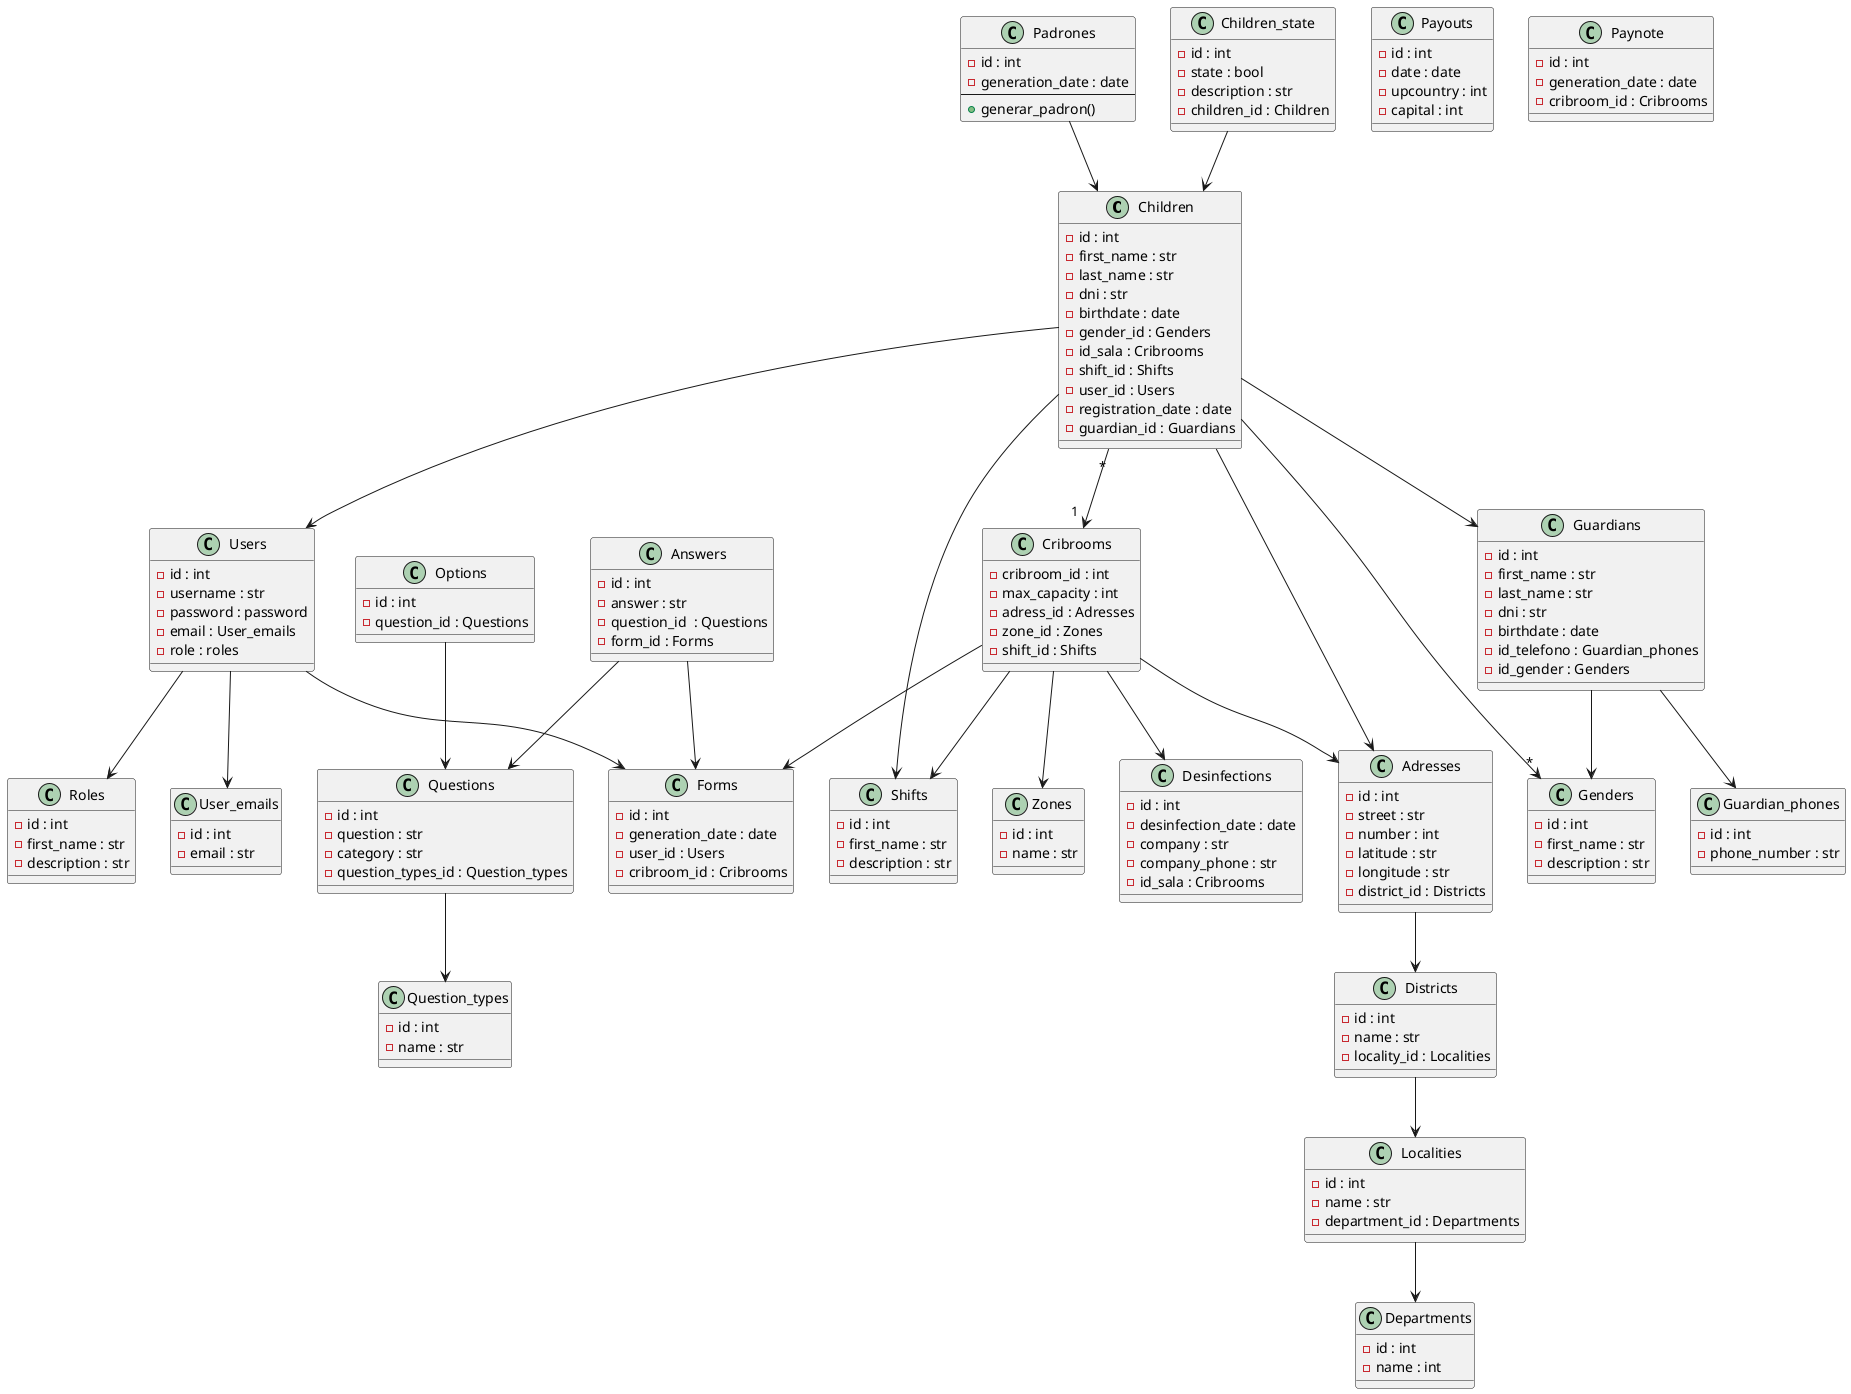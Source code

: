 @startuml Project_Diagram

class Children {
    -id : int
    -first_name : str
    -last_name : str
    -dni : str
    -birthdate : date
    -gender_id : Genders
    -id_sala : Cribrooms
    -shift_id : Shifts
    -user_id : Users
    -registration_date : date
    -guardian_id : Guardians
}

class Users {
    -id : int
    -username : str
    -password : password
    -email : User_emails
    -role : roles
}

class Cribrooms {
    -cribroom_id : int
    -max_capacity : int
    -adress_id : Adresses
    -zone_id : Zones
    -shift_id : Shifts
} 

class Zones {
    -id : int
    -name : str
}

class Guardians {
    -id : int
    -first_name : str
    -last_name : str
    -dni : str
    -birthdate : date
    -id_telefono : Guardian_phones
    -id_gender : Genders
}

class Shifts {
    -id : int
    -first_name : str
    -description : str
}

class Genders {
    -id : int
    -first_name : str
    -description : str
}

class Roles {
    -id : int
    -first_name : str
    -description : str
}

class Guardian_phones {
    -id : int
    -phone_number : str
}

class User_emails {
    -id : int
    -email : str
}

class Desinfections {
    -id : int
    -desinfection_date : date
    -company : str
    -company_phone : str
    -id_sala : Cribrooms
}

class Adresses {
    -id : int
    -street : str
    -number : int
    -latitude : str
    -longitude : str
    -district_id : Districts
}

class Districts {
    -id : int
    -name : str
    -locality_id : Localities
}

class Localities {
    -id : int
    -name : str
    -department_id : Departments
}

class Departments {
    -id : int
    -name : int
}

class Padrones {
    -id : int
    -generation_date : date
    --
    +generar_padron()
}

class Questions {
    -id : int
    -question : str
    -category : str
    -question_types_id : Question_types
}

class Question_types {
    -id : int
    -name : str
}

class Options {
    -id : int
    -question_id : Questions
}

class Answers {
    -id : int
    -answer : str
    -question_id  : Questions
    -form_id : Forms
}

class Forms {
    -id : int
    -generation_date : date
    -user_id : Users
    -cribroom_id : Cribrooms
}

class Payouts {
    -id : int
    -date : date
    -upcountry : int
    -capital : int
}

class Paynote {
    -id : int
    -generation_date : date
    -cribroom_id : Cribrooms
}

class Children_state {
    -id : int
    -state : bool
    -description : str
    -children_id : Children
}

Padrones --> Children
Children "*"-->"1  " Cribrooms
Children -->"*" Genders
Children --> Guardians
Children --> Shifts
Children --> Users
Children --> Adresses
Children_state --> Children
Guardians --> Guardian_phones
Users --> Roles
Users --> User_emails
Cribrooms --> Zones
Cribrooms --> Desinfections
Cribrooms --> Shifts
Cribrooms --> Adresses
Guardians --> Genders
Adresses --> Districts
Districts --> Localities
Localities --> Departments
Options --> Questions
Questions --> Question_types
Answers --> Questions
Answers --> Forms
Users --> Forms
Cribrooms --> Forms
@enduml